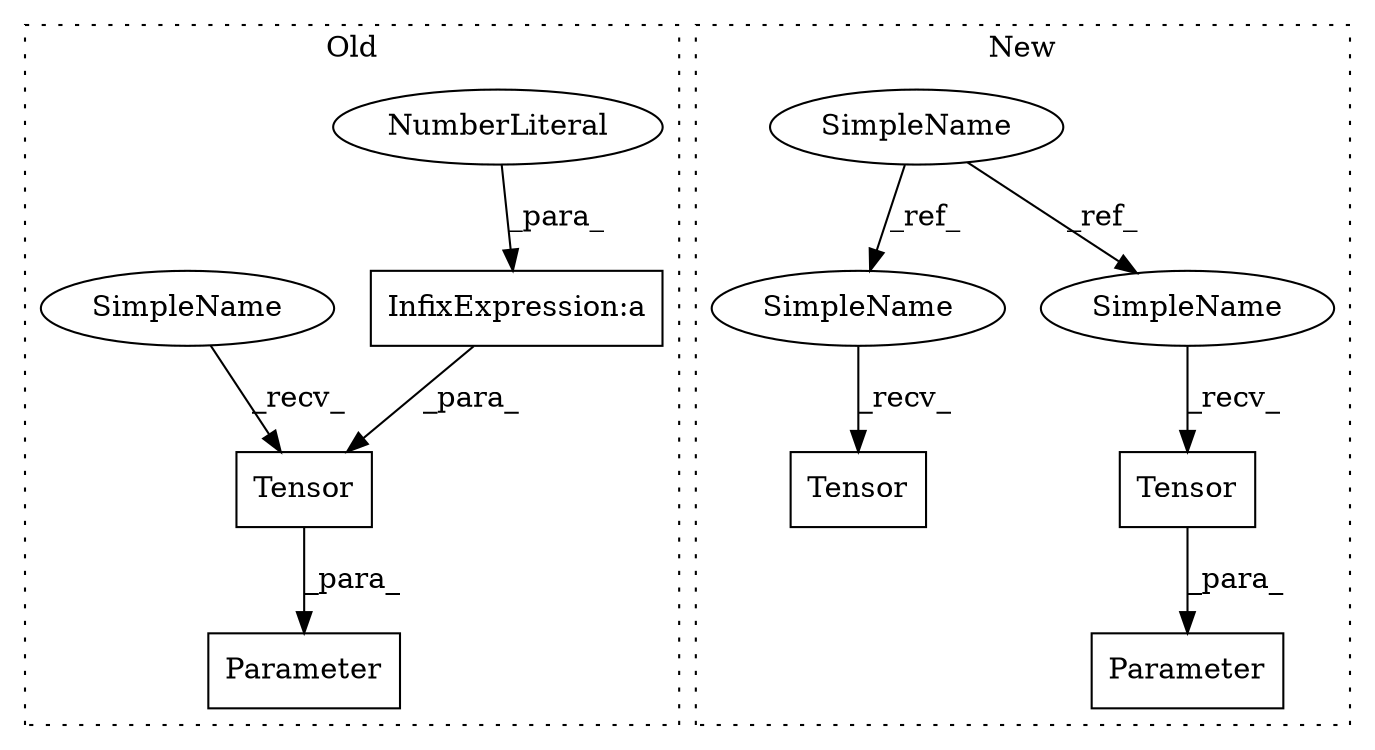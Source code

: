 digraph G {
subgraph cluster0 {
1 [label="Tensor" a="32" s="19084,19137" l="7,1" shape="box"];
4 [label="Parameter" a="32" s="19068,19138" l="10,1" shape="box"];
5 [label="InfixExpression:a" a="27" s="19118" l="3" shape="box"];
6 [label="NumberLiteral" a="34" s="19121" l="1" shape="ellipse"];
11 [label="SimpleName" a="42" s="19078" l="5" shape="ellipse"];
label = "Old";
style="dotted";
}
subgraph cluster1 {
2 [label="Parameter" a="32" s="19204,19236" l="10,1" shape="box"];
3 [label="Tensor" a="32" s="19220,19235" l="7,1" shape="box"];
7 [label="SimpleName" a="42" s="18491" l="5" shape="ellipse"];
8 [label="Tensor" a="32" s="18918,18942" l="7,1" shape="box"];
9 [label="SimpleName" a="42" s="18912" l="5" shape="ellipse"];
10 [label="SimpleName" a="42" s="19214" l="5" shape="ellipse"];
label = "New";
style="dotted";
}
1 -> 4 [label="_para_"];
3 -> 2 [label="_para_"];
5 -> 1 [label="_para_"];
6 -> 5 [label="_para_"];
7 -> 10 [label="_ref_"];
7 -> 9 [label="_ref_"];
9 -> 8 [label="_recv_"];
10 -> 3 [label="_recv_"];
11 -> 1 [label="_recv_"];
}